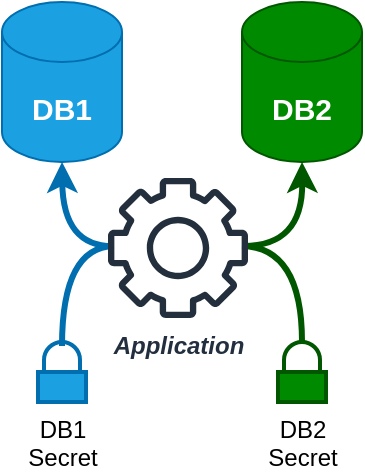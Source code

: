 <mxfile version="21.5.1" type="device">
  <diagram name="Page-1" id="GP_LnwKTWXGgMPiCncG_">
    <mxGraphModel dx="1114" dy="854" grid="1" gridSize="10" guides="1" tooltips="1" connect="1" arrows="1" fold="1" page="1" pageScale="1" pageWidth="827" pageHeight="1169" math="0" shadow="0">
      <root>
        <mxCell id="0" />
        <mxCell id="1" parent="0" />
        <mxCell id="8ushVQsEWapjdtuqUQVn-2" value="DB2" style="shape=cylinder3;whiteSpace=wrap;html=1;boundedLbl=1;backgroundOutline=1;size=15;fillColor=#008a00;strokeColor=#005700;fontColor=#ffffff;fontSize=15;fontStyle=1" vertex="1" parent="1">
          <mxGeometry x="200" y="50" width="60" height="80" as="geometry" />
        </mxCell>
        <mxCell id="8ushVQsEWapjdtuqUQVn-3" value="DB1" style="shape=cylinder3;whiteSpace=wrap;html=1;boundedLbl=1;backgroundOutline=1;size=15;fillColor=#1ba1e2;strokeColor=#006EAF;fontColor=#ffffff;fontStyle=1;fontSize=15;" vertex="1" parent="1">
          <mxGeometry x="80" y="50" width="60" height="80" as="geometry" />
        </mxCell>
        <mxCell id="8ushVQsEWapjdtuqUQVn-4" value="DB1&lt;br&gt;Secret" style="html=1;verticalLabelPosition=bottom;align=center;labelBackgroundColor=none;verticalAlign=top;strokeWidth=2;strokeColor=#006EAF;shadow=0;dashed=0;shape=mxgraph.ios7.icons.locked;fillColor=#1ba1e2;fontColor=#000000;" vertex="1" parent="1">
          <mxGeometry x="98" y="220" width="24" height="30" as="geometry" />
        </mxCell>
        <mxCell id="8ushVQsEWapjdtuqUQVn-7" value="DB2&lt;br&gt;Secret" style="html=1;verticalLabelPosition=bottom;align=center;labelBackgroundColor=none;verticalAlign=top;strokeWidth=2;strokeColor=#005700;shadow=0;dashed=0;shape=mxgraph.ios7.icons.locked;fillColor=#008a00;fontColor=#000000;" vertex="1" parent="1">
          <mxGeometry x="218" y="220" width="24" height="30" as="geometry" />
        </mxCell>
        <mxCell id="8ushVQsEWapjdtuqUQVn-16" style="edgeStyle=orthogonalEdgeStyle;orthogonalLoop=1;jettySize=auto;html=1;entryX=0.5;entryY=0.067;entryDx=0;entryDy=0;entryPerimeter=0;curved=1;endArrow=none;endFill=0;fillColor=#1ba1e2;strokeColor=#006EAF;strokeWidth=3;" edge="1" parent="1" target="8ushVQsEWapjdtuqUQVn-4">
          <mxGeometry relative="1" as="geometry">
            <mxPoint x="136" y="172" as="sourcePoint" />
          </mxGeometry>
        </mxCell>
        <mxCell id="8ushVQsEWapjdtuqUQVn-17" style="edgeStyle=orthogonalEdgeStyle;orthogonalLoop=1;jettySize=auto;html=1;curved=1;fillColor=#1ba1e2;strokeColor=#006EAF;strokeWidth=3;" edge="1" parent="1">
          <mxGeometry relative="1" as="geometry">
            <mxPoint x="110" y="130" as="targetPoint" />
            <mxPoint x="136" y="172" as="sourcePoint" />
          </mxGeometry>
        </mxCell>
        <mxCell id="8ushVQsEWapjdtuqUQVn-18" style="edgeStyle=orthogonalEdgeStyle;orthogonalLoop=1;jettySize=auto;html=1;curved=1;fillColor=#008a00;strokeColor=#005700;strokeWidth=3;" edge="1" parent="1">
          <mxGeometry relative="1" as="geometry">
            <mxPoint x="230" y="130" as="targetPoint" />
            <mxPoint x="200" y="172" as="sourcePoint" />
          </mxGeometry>
        </mxCell>
        <mxCell id="8ushVQsEWapjdtuqUQVn-19" style="edgeStyle=orthogonalEdgeStyle;orthogonalLoop=1;jettySize=auto;html=1;curved=1;strokeWidth=3;fillColor=#008a00;strokeColor=#005700;endArrow=none;endFill=0;" edge="1" parent="1" target="8ushVQsEWapjdtuqUQVn-7">
          <mxGeometry relative="1" as="geometry">
            <mxPoint x="200" y="172" as="sourcePoint" />
          </mxGeometry>
        </mxCell>
        <mxCell id="8ushVQsEWapjdtuqUQVn-22" value="Application" style="sketch=0;outlineConnect=0;fontColor=#232F3E;gradientColor=none;fillColor=#232F3D;strokeColor=none;dashed=0;verticalLabelPosition=bottom;verticalAlign=top;align=center;html=1;fontSize=12;fontStyle=3;aspect=fixed;pointerEvents=1;shape=mxgraph.aws4.gear;" vertex="1" parent="1">
          <mxGeometry x="133" y="138" width="70" height="70" as="geometry" />
        </mxCell>
      </root>
    </mxGraphModel>
  </diagram>
</mxfile>
